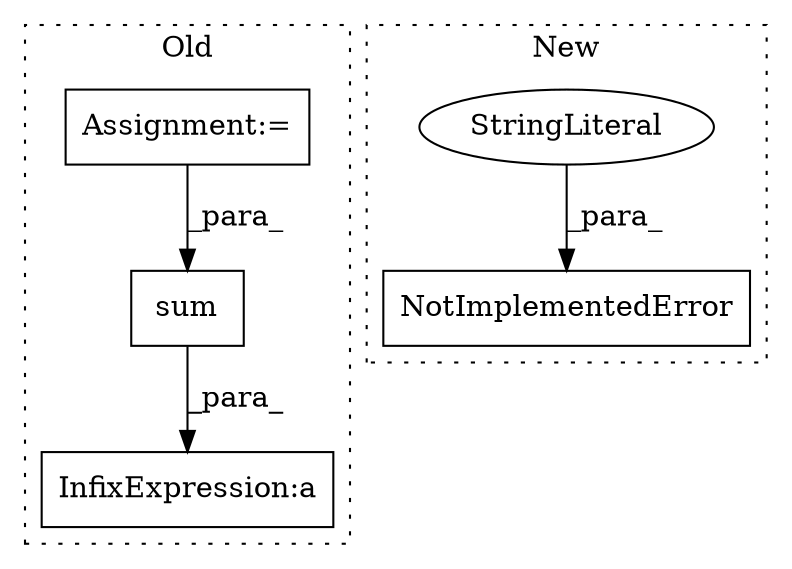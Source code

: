 digraph G {
subgraph cluster0 {
1 [label="sum" a="32" s="1618,1644" l="4,1" shape="box"];
4 [label="InfixExpression:a" a="27" s="1688" l="3" shape="box"];
5 [label="Assignment:=" a="7" s="1513" l="1" shape="box"];
label = "Old";
style="dotted";
}
subgraph cluster1 {
2 [label="NotImplementedError" a="32" s="1276,1336" l="20,1" shape="box"];
3 [label="StringLiteral" a="45" s="1296" l="40" shape="ellipse"];
label = "New";
style="dotted";
}
1 -> 4 [label="_para_"];
3 -> 2 [label="_para_"];
5 -> 1 [label="_para_"];
}